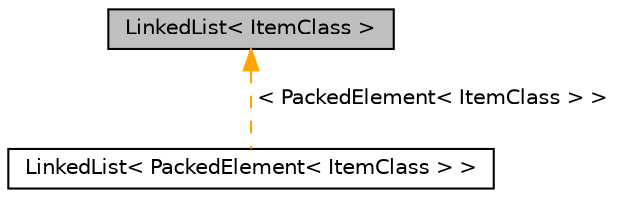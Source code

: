 digraph G
{
  bgcolor="transparent";
  edge [fontname="Helvetica",fontsize="10",labelfontname="Helvetica",labelfontsize="10"];
  node [fontname="Helvetica",fontsize="10",shape=record];
  Node1 [label="LinkedList\< ItemClass \>",height=0.2,width=0.4,color="black", fillcolor="grey75", style="filled" fontcolor="black"];
  Node1 -> Node2 [dir="back",color="orange",fontsize="10",style="dashed",label=" \< PackedElement\< ItemClass \> \>" ,fontname="Helvetica"];
  Node2 [label="LinkedList\< PackedElement\< ItemClass \> \>",height=0.2,width=0.4,color="black",URL="$classLinkedList.html"];
}
